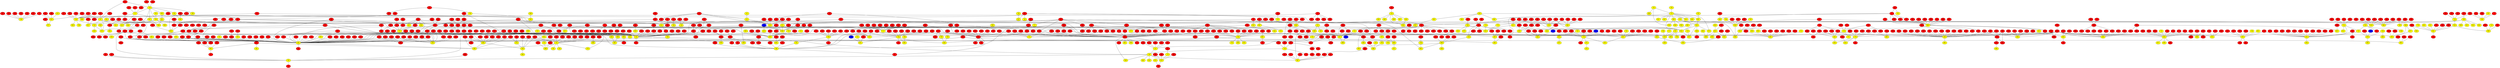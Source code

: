 graph {
0 [style = filled fillcolor = red];
1 [style = filled fillcolor = red];
2 [style = filled fillcolor = red];
3 [style = filled fillcolor = red];
4 [style = filled fillcolor = red];
5 [style = filled fillcolor = red];
6 [style = filled fillcolor = red];
7 [style = filled fillcolor = red];
8 [style = filled fillcolor = red];
9 [style = filled fillcolor = red];
10 [style = filled fillcolor = red];
11 [style = filled fillcolor = red];
12 [style = filled fillcolor = red];
13 [style = filled fillcolor = red];
14 [style = filled fillcolor = red];
15 [style = filled fillcolor = red];
16 [style = filled fillcolor = red];
17 [style = filled fillcolor = red];
18 [style = filled fillcolor = red];
19 [style = filled fillcolor = red];
20 [style = filled fillcolor = red];
21 [style = filled fillcolor = red];
22 [style = filled fillcolor = red];
23 [style = filled fillcolor = red];
24 [style = filled fillcolor = red];
25 [style = filled fillcolor = red];
26 [style = filled fillcolor = red];
27 [style = filled fillcolor = red];
28 [style = filled fillcolor = red];
29 [style = filled fillcolor = red];
30 [style = filled fillcolor = red];
31 [style = filled fillcolor = red];
32 [style = filled fillcolor = red];
33 [style = filled fillcolor = red];
34 [style = filled fillcolor = red];
35 [style = filled fillcolor = red];
36 [style = filled fillcolor = red];
37 [style = filled fillcolor = red];
38 [style = filled fillcolor = red];
39 [style = filled fillcolor = red];
40 [style = filled fillcolor = red];
41 [style = filled fillcolor = red];
42 [style = filled fillcolor = red];
43 [style = filled fillcolor = red];
44 [style = filled fillcolor = red];
45 [style = filled fillcolor = red];
46 [style = filled fillcolor = red];
47 [style = filled fillcolor = red];
48 [style = filled fillcolor = red];
49 [style = filled fillcolor = red];
50 [style = filled fillcolor = red];
51 [style = filled fillcolor = red];
52 [style = filled fillcolor = red];
53 [style = filled fillcolor = red];
54 [style = filled fillcolor = red];
55 [style = filled fillcolor = red];
56 [style = filled fillcolor = red];
57 [style = filled fillcolor = red];
58 [style = filled fillcolor = red];
59 [style = filled fillcolor = red];
60 [style = filled fillcolor = red];
61 [style = filled fillcolor = red];
62 [style = filled fillcolor = red];
63 [style = filled fillcolor = red];
64 [style = filled fillcolor = red];
65 [style = filled fillcolor = red];
66 [style = filled fillcolor = red];
67 [style = filled fillcolor = red];
68 [style = filled fillcolor = red];
69 [style = filled fillcolor = red];
70 [style = filled fillcolor = red];
71 [style = filled fillcolor = red];
72 [style = filled fillcolor = red];
73 [style = filled fillcolor = red];
74 [style = filled fillcolor = red];
75 [style = filled fillcolor = red];
76 [style = filled fillcolor = red];
77 [style = filled fillcolor = red];
78 [style = filled fillcolor = red];
79 [style = filled fillcolor = red];
80 [style = filled fillcolor = red];
81 [style = filled fillcolor = red];
82 [style = filled fillcolor = red];
83 [style = filled fillcolor = red];
84 [style = filled fillcolor = red];
85 [style = filled fillcolor = red];
86 [style = filled fillcolor = red];
87 [style = filled fillcolor = red];
88 [style = filled fillcolor = red];
89 [style = filled fillcolor = red];
90 [style = filled fillcolor = red];
91 [style = filled fillcolor = red];
92 [style = filled fillcolor = red];
93 [style = filled fillcolor = red];
94 [style = filled fillcolor = red];
95 [style = filled fillcolor = red];
96 [style = filled fillcolor = red];
97 [style = filled fillcolor = red];
98 [style = filled fillcolor = red];
99 [style = filled fillcolor = red];
100 [style = filled fillcolor = red];
101 [style = filled fillcolor = red];
102 [style = filled fillcolor = red];
103 [style = filled fillcolor = red];
104 [style = filled fillcolor = red];
105 [style = filled fillcolor = red];
106 [style = filled fillcolor = red];
107 [style = filled fillcolor = red];
108 [style = filled fillcolor = red];
109 [style = filled fillcolor = red];
110 [style = filled fillcolor = red];
111 [style = filled fillcolor = red];
112 [style = filled fillcolor = red];
113 [style = filled fillcolor = red];
114 [style = filled fillcolor = red];
115 [style = filled fillcolor = red];
116 [style = filled fillcolor = red];
117 [style = filled fillcolor = red];
118 [style = filled fillcolor = red];
119 [style = filled fillcolor = red];
120 [style = filled fillcolor = red];
121 [style = filled fillcolor = red];
122 [style = filled fillcolor = red];
123 [style = filled fillcolor = red];
124 [style = filled fillcolor = red];
125 [style = filled fillcolor = red];
126 [style = filled fillcolor = red];
127 [style = filled fillcolor = red];
128 [style = filled fillcolor = red];
129 [style = filled fillcolor = red];
130 [style = filled fillcolor = red];
131 [style = filled fillcolor = red];
132 [style = filled fillcolor = red];
133 [style = filled fillcolor = red];
134 [style = filled fillcolor = red];
135 [style = filled fillcolor = red];
136 [style = filled fillcolor = red];
137 [style = filled fillcolor = red];
138 [style = filled fillcolor = red];
139 [style = filled fillcolor = red];
140 [style = filled fillcolor = red];
141 [style = filled fillcolor = red];
142 [style = filled fillcolor = red];
143 [style = filled fillcolor = red];
144 [style = filled fillcolor = red];
145 [style = filled fillcolor = red];
146 [style = filled fillcolor = red];
147 [style = filled fillcolor = red];
148 [style = filled fillcolor = red];
149 [style = filled fillcolor = red];
150 [style = filled fillcolor = red];
151 [style = filled fillcolor = red];
152 [style = filled fillcolor = red];
153 [style = filled fillcolor = red];
154 [style = filled fillcolor = red];
155 [style = filled fillcolor = red];
156 [style = filled fillcolor = red];
157 [style = filled fillcolor = red];
158 [style = filled fillcolor = red];
159 [style = filled fillcolor = red];
160 [style = filled fillcolor = red];
161 [style = filled fillcolor = red];
162 [style = filled fillcolor = red];
163 [style = filled fillcolor = red];
164 [style = filled fillcolor = red];
165 [style = filled fillcolor = red];
166 [style = filled fillcolor = red];
167 [style = filled fillcolor = red];
168 [style = filled fillcolor = red];
169 [style = filled fillcolor = red];
170 [style = filled fillcolor = red];
171 [style = filled fillcolor = red];
172 [style = filled fillcolor = red];
173 [style = filled fillcolor = red];
174 [style = filled fillcolor = red];
175 [style = filled fillcolor = red];
176 [style = filled fillcolor = red];
177 [style = filled fillcolor = red];
178 [style = filled fillcolor = red];
179 [style = filled fillcolor = red];
180 [style = filled fillcolor = red];
181 [style = filled fillcolor = red];
182 [style = filled fillcolor = red];
183 [style = filled fillcolor = red];
184 [style = filled fillcolor = red];
185 [style = filled fillcolor = red];
186 [style = filled fillcolor = red];
187 [style = filled fillcolor = red];
188 [style = filled fillcolor = red];
189 [style = filled fillcolor = red];
190 [style = filled fillcolor = red];
191 [style = filled fillcolor = red];
192 [style = filled fillcolor = red];
193 [style = filled fillcolor = red];
194 [style = filled fillcolor = red];
195 [style = filled fillcolor = red];
196 [style = filled fillcolor = red];
197 [style = filled fillcolor = red];
198 [style = filled fillcolor = red];
199 [style = filled fillcolor = red];
200 [style = filled fillcolor = red];
201 [style = filled fillcolor = red];
202 [style = filled fillcolor = red];
203 [style = filled fillcolor = red];
204 [style = filled fillcolor = red];
205 [style = filled fillcolor = red];
206 [style = filled fillcolor = red];
207 [style = filled fillcolor = red];
208 [style = filled fillcolor = red];
209 [style = filled fillcolor = red];
210 [style = filled fillcolor = red];
211 [style = filled fillcolor = red];
212 [style = filled fillcolor = red];
213 [style = filled fillcolor = red];
214 [style = filled fillcolor = red];
215 [style = filled fillcolor = red];
216 [style = filled fillcolor = red];
217 [style = filled fillcolor = red];
218 [style = filled fillcolor = red];
219 [style = filled fillcolor = red];
220 [style = filled fillcolor = red];
221 [style = filled fillcolor = red];
222 [style = filled fillcolor = red];
223 [style = filled fillcolor = red];
224 [style = filled fillcolor = red];
225 [style = filled fillcolor = red];
226 [style = filled fillcolor = red];
227 [style = filled fillcolor = red];
228 [style = filled fillcolor = red];
229 [style = filled fillcolor = red];
230 [style = filled fillcolor = red];
231 [style = filled fillcolor = red];
232 [style = filled fillcolor = red];
233 [style = filled fillcolor = red];
234 [style = filled fillcolor = red];
235 [style = filled fillcolor = red];
236 [style = filled fillcolor = red];
237 [style = filled fillcolor = red];
238 [style = filled fillcolor = red];
239 [style = filled fillcolor = red];
240 [style = filled fillcolor = red];
241 [style = filled fillcolor = red];
242 [style = filled fillcolor = red];
243 [style = filled fillcolor = red];
244 [style = filled fillcolor = red];
245 [style = filled fillcolor = red];
246 [style = filled fillcolor = red];
247 [style = filled fillcolor = red];
248 [style = filled fillcolor = red];
249 [style = filled fillcolor = red];
250 [style = filled fillcolor = red];
251 [style = filled fillcolor = red];
252 [style = filled fillcolor = red];
253 [style = filled fillcolor = red];
254 [style = filled fillcolor = red];
255 [style = filled fillcolor = red];
256 [style = filled fillcolor = red];
257 [style = filled fillcolor = red];
258 [style = filled fillcolor = red];
259 [style = filled fillcolor = red];
260 [style = filled fillcolor = red];
261 [style = filled fillcolor = red];
262 [style = filled fillcolor = red];
263 [style = filled fillcolor = red];
264 [style = filled fillcolor = red];
265 [style = filled fillcolor = red];
266 [style = filled fillcolor = red];
267 [style = filled fillcolor = red];
268 [style = filled fillcolor = red];
269 [style = filled fillcolor = red];
270 [style = filled fillcolor = red];
271 [style = filled fillcolor = red];
272 [style = filled fillcolor = red];
273 [style = filled fillcolor = red];
274 [style = filled fillcolor = red];
275 [style = filled fillcolor = red];
276 [style = filled fillcolor = red];
277 [style = filled fillcolor = red];
278 [style = filled fillcolor = red];
279 [style = filled fillcolor = red];
280 [style = filled fillcolor = red];
281 [style = filled fillcolor = red];
282 [style = filled fillcolor = red];
283 [style = filled fillcolor = red];
284 [style = filled fillcolor = red];
285 [style = filled fillcolor = red];
286 [style = filled fillcolor = red];
287 [style = filled fillcolor = red];
288 [style = filled fillcolor = red];
289 [style = filled fillcolor = red];
290 [style = filled fillcolor = red];
291 [style = filled fillcolor = red];
292 [style = filled fillcolor = red];
293 [style = filled fillcolor = red];
294 [style = filled fillcolor = red];
295 [style = filled fillcolor = red];
296 [style = filled fillcolor = red];
297 [style = filled fillcolor = red];
298 [style = filled fillcolor = red];
299 [style = filled fillcolor = red];
300 [style = filled fillcolor = red];
301 [style = filled fillcolor = red];
302 [style = filled fillcolor = red];
303 [style = filled fillcolor = red];
304 [style = filled fillcolor = red];
305 [style = filled fillcolor = red];
306 [style = filled fillcolor = red];
307 [style = filled fillcolor = red];
308 [style = filled fillcolor = red];
309 [style = filled fillcolor = red];
310 [style = filled fillcolor = red];
311 [style = filled fillcolor = red];
312 [style = filled fillcolor = red];
313 [style = filled fillcolor = red];
314 [style = filled fillcolor = red];
315 [style = filled fillcolor = red];
316 [style = filled fillcolor = red];
317 [style = filled fillcolor = red];
318 [style = filled fillcolor = red];
319 [style = filled fillcolor = red];
320 [style = filled fillcolor = red];
321 [style = filled fillcolor = red];
322 [style = filled fillcolor = red];
323 [style = filled fillcolor = red];
324 [style = filled fillcolor = red];
325 [style = filled fillcolor = red];
326 [style = filled fillcolor = red];
327 [style = filled fillcolor = red];
328 [style = filled fillcolor = red];
329 [style = filled fillcolor = red];
330 [style = filled fillcolor = red];
331 [style = filled fillcolor = red];
332 [style = filled fillcolor = red];
333 [style = filled fillcolor = red];
334 [style = filled fillcolor = red];
335 [style = filled fillcolor = red];
336 [style = filled fillcolor = red];
337 [style = filled fillcolor = red];
338 [style = filled fillcolor = red];
339 [style = filled fillcolor = red];
340 [style = filled fillcolor = red];
341 [style = filled fillcolor = red];
342 [style = filled fillcolor = red];
343 [style = filled fillcolor = red];
344 [style = filled fillcolor = red];
345 [style = filled fillcolor = red];
346 [style = filled fillcolor = red];
347 [style = filled fillcolor = red];
348 [style = filled fillcolor = red];
349 [style = filled fillcolor = red];
350 [style = filled fillcolor = red];
351 [style = filled fillcolor = red];
352 [style = filled fillcolor = red];
353 [style = filled fillcolor = red];
354 [style = filled fillcolor = red];
355 [style = filled fillcolor = red];
356 [style = filled fillcolor = red];
357 [style = filled fillcolor = red];
358 [style = filled fillcolor = red];
359 [style = filled fillcolor = red];
360 [style = filled fillcolor = red];
361 [style = filled fillcolor = red];
362 [style = filled fillcolor = red];
363 [style = filled fillcolor = red];
364 [style = filled fillcolor = red];
365 [style = filled fillcolor = red];
366 [style = filled fillcolor = red];
367 [style = filled fillcolor = red];
368 [style = filled fillcolor = red];
369 [style = filled fillcolor = red];
370 [style = filled fillcolor = red];
371 [style = filled fillcolor = red];
372 [style = filled fillcolor = red];
373 [style = filled fillcolor = red];
374 [style = filled fillcolor = red];
375 [style = filled fillcolor = red];
376 [style = filled fillcolor = red];
377 [style = filled fillcolor = red];
378 [style = filled fillcolor = red];
379 [style = filled fillcolor = red];
380 [style = filled fillcolor = red];
381 [style = filled fillcolor = red];
382 [style = filled fillcolor = red];
383 [style = filled fillcolor = red];
384 [style = filled fillcolor = red];
385 [style = filled fillcolor = red];
386 [style = filled fillcolor = red];
387 [style = filled fillcolor = red];
388 [style = filled fillcolor = red];
389 [style = filled fillcolor = red];
390 [style = filled fillcolor = red];
391 [style = filled fillcolor = red];
392 [style = filled fillcolor = red];
393 [style = filled fillcolor = red];
394 [style = filled fillcolor = red];
395 [style = filled fillcolor = red];
396 [style = filled fillcolor = red];
397 [style = filled fillcolor = red];
398 [style = filled fillcolor = red];
399 [style = filled fillcolor = red];
400 [style = filled fillcolor = red];
401 [style = filled fillcolor = red];
402 [style = filled fillcolor = red];
403 [style = filled fillcolor = red];
404 [style = filled fillcolor = red];
405 [style = filled fillcolor = red];
406 [style = filled fillcolor = red];
407 [style = filled fillcolor = red];
408 [style = filled fillcolor = red];
409 [style = filled fillcolor = red];
410 [style = filled fillcolor = red];
411 [style = filled fillcolor = red];
412 [style = filled fillcolor = red];
413 [style = filled fillcolor = red];
414 [style = filled fillcolor = red];
415 [style = filled fillcolor = red];
416 [style = filled fillcolor = red];
417 [style = filled fillcolor = red];
418 [style = filled fillcolor = red];
419 [style = filled fillcolor = red];
420 [style = filled fillcolor = red];
421 [style = filled fillcolor = red];
422 [style = filled fillcolor = red];
423 [style = filled fillcolor = red];
424 [style = filled fillcolor = red];
425 [style = filled fillcolor = red];
426 [style = filled fillcolor = red];
427 [style = filled fillcolor = red];
428 [style = filled fillcolor = red];
429 [style = filled fillcolor = red];
430 [style = filled fillcolor = red];
431 [style = filled fillcolor = red];
432 [style = filled fillcolor = red];
433 [style = filled fillcolor = red];
434 [style = filled fillcolor = red];
435 [style = filled fillcolor = red];
436 [style = filled fillcolor = red];
437 [style = filled fillcolor = red];
438 [style = filled fillcolor = red];
439 [style = filled fillcolor = red];
440 [style = filled fillcolor = red];
441 [style = filled fillcolor = red];
442 [style = filled fillcolor = red];
443 [style = filled fillcolor = red];
444 [style = filled fillcolor = red];
445 [style = filled fillcolor = red];
446 [style = filled fillcolor = red];
447 [style = filled fillcolor = red];
448 [style = filled fillcolor = red];
449 [style = filled fillcolor = red];
450 [style = filled fillcolor = red];
451 [style = filled fillcolor = red];
452 [style = filled fillcolor = red];
453 [style = filled fillcolor = red];
454 [style = filled fillcolor = red];
455 [style = filled fillcolor = red];
456 [style = filled fillcolor = red];
457 [style = filled fillcolor = red];
458 [style = filled fillcolor = red];
459 [style = filled fillcolor = red];
460 [style = filled fillcolor = red];
461 [style = filled fillcolor = red];
462 [style = filled fillcolor = red];
463 [style = filled fillcolor = red];
464 [style = filled fillcolor = red];
465 [style = filled fillcolor = red];
466 [style = filled fillcolor = red];
467 [style = filled fillcolor = red];
468 [style = filled fillcolor = red];
469 [style = filled fillcolor = red];
470 [style = filled fillcolor = red];
471 [style = filled fillcolor = red];
472 [style = filled fillcolor = red];
473 [style = filled fillcolor = red];
474 [style = filled fillcolor = red];
475 [style = filled fillcolor = red];
476 [style = filled fillcolor = red];
477 [style = filled fillcolor = red];
478 [style = filled fillcolor = red];
479 [style = filled fillcolor = red];
480 [style = filled fillcolor = red];
481 [style = filled fillcolor = red];
482 [style = filled fillcolor = red];
483 [style = filled fillcolor = red];
484 [style = filled fillcolor = red];
485 [style = filled fillcolor = red];
486 [style = filled fillcolor = red];
487 [style = filled fillcolor = red];
488 [style = filled fillcolor = red];
489 [style = filled fillcolor = red];
490 [style = filled fillcolor = red];
491 [style = filled fillcolor = red];
492 [style = filled fillcolor = red];
493 [style = filled fillcolor = red];
494 [style = filled fillcolor = red];
495 [style = filled fillcolor = red];
496 [style = filled fillcolor = red];
497 [style = filled fillcolor = red];
498 [style = filled fillcolor = red];
499 [style = filled fillcolor = red];
500 [style = filled fillcolor = red];
501 [style = filled fillcolor = red];
502 [style = filled fillcolor = red];
503 [style = filled fillcolor = red];
504 [style = filled fillcolor = red];
505 [style = filled fillcolor = red];
506 [style = filled fillcolor = red];
507 [style = filled fillcolor = red];
508 [style = filled fillcolor = red];
509 [style = filled fillcolor = red];
510 [style = filled fillcolor = red];
511 [style = filled fillcolor = red];
512 [style = filled fillcolor = red];
513 [style = filled fillcolor = red];
514 [style = filled fillcolor = red];
515 [style = filled fillcolor = red];
516 [style = filled fillcolor = red];
517 [style = filled fillcolor = red];
518 [style = filled fillcolor = red];
519 [style = filled fillcolor = red];
520 [style = filled fillcolor = red];
521 [style = filled fillcolor = red];
522 [style = filled fillcolor = red];
523 [style = filled fillcolor = red];
524 [style = filled fillcolor = red];
525 [style = filled fillcolor = red];
526 [style = filled fillcolor = red];
527 [style = filled fillcolor = red];
528 [style = filled fillcolor = red];
529 [style = filled fillcolor = red];
530 [style = filled fillcolor = red];
531 [style = filled fillcolor = red];
532 [style = filled fillcolor = red];
533 [style = filled fillcolor = red];
534 [style = filled fillcolor = red];
535 [style = filled fillcolor = red];
536 [style = filled fillcolor = red];
537 [style = filled fillcolor = red];
538 [style = filled fillcolor = red];
539 [style = filled fillcolor = red];
540 [style = filled fillcolor = red];
541 [style = filled fillcolor = red];
542 [style = filled fillcolor = red];
543 [style = filled fillcolor = red];
544 [style = filled fillcolor = red];
545 [style = filled fillcolor = red];
546 [style = filled fillcolor = red];
547 [style = filled fillcolor = red];
548 [style = filled fillcolor = red];
549 [style = filled fillcolor = red];
550 [style = filled fillcolor = red];
551 [style = filled fillcolor = red];
552 [style = filled fillcolor = red];
553 [style = filled fillcolor = red];
554 [style = filled fillcolor = red];
555 [style = filled fillcolor = red];
556 [style = filled fillcolor = red];
557 [style = filled fillcolor = red];
558 [style = filled fillcolor = red];
559 [style = filled fillcolor = red];
560 [style = filled fillcolor = red];
561 [style = filled fillcolor = red];
562 [style = filled fillcolor = red];
563 [style = filled fillcolor = red];
564 [style = filled fillcolor = red];
565 [style = filled fillcolor = red];
566 [style = filled fillcolor = red];
567 [style = filled fillcolor = red];
568 [style = filled fillcolor = red];
569 [style = filled fillcolor = red];
570 [style = filled fillcolor = red];
571 [style = filled fillcolor = red];
572 [style = filled fillcolor = red];
573 [style = filled fillcolor = red];
574 [style = filled fillcolor = red];
575 [style = filled fillcolor = red];
576 [style = filled fillcolor = red];
577 [style = filled fillcolor = red];
578 [style = filled fillcolor = red];
579 [style = filled fillcolor = red];
580 [style = filled fillcolor = red];
581 [style = filled fillcolor = red];
582 [style = filled fillcolor = red];
583 [style = filled fillcolor = red];
584 [style = filled fillcolor = red];
585 [style = filled fillcolor = red];
586 [style = filled fillcolor = red];
587 [style = filled fillcolor = red];
588 [style = filled fillcolor = red];
589 [style = filled fillcolor = red];
590 [style = filled fillcolor = red];
591 [style = filled fillcolor = red];
592 [style = filled fillcolor = red];
593 [style = filled fillcolor = red];
594 [style = filled fillcolor = red];
595 [style = filled fillcolor = red];
596 [style = filled fillcolor = red];
597 [style = filled fillcolor = red];
598 [style = filled fillcolor = red];
599 [style = filled fillcolor = red];
600 [style = filled fillcolor = red];
601 [style = filled fillcolor = red];
602 [style = filled fillcolor = red];
603 [style = filled fillcolor = red];
604 [style = filled fillcolor = red];
605 [style = filled fillcolor = red];
606 [style = filled fillcolor = red];
607 [style = filled fillcolor = red];
608 [style = filled fillcolor = red];
609 [style = filled fillcolor = red];
610 [style = filled fillcolor = red];
611 [style = filled fillcolor = red];
612 [style = filled fillcolor = red];
613 [style = filled fillcolor = red];
614 [style = filled fillcolor = red];
615 [style = filled fillcolor = red];
616 [style = filled fillcolor = red];
617 [style = filled fillcolor = red];
618 [style = filled fillcolor = red];
619 [style = filled fillcolor = red];
620 [style = filled fillcolor = red];
621 [style = filled fillcolor = red];
622 [style = filled fillcolor = red];
623 [style = filled fillcolor = red];
624 [style = filled fillcolor = red];
625 [style = filled fillcolor = red];
626 [style = filled fillcolor = red];
627 [style = filled fillcolor = red];
628 [style = filled fillcolor = red];
629 [style = filled fillcolor = red];
630 [style = filled fillcolor = red];
631 [style = filled fillcolor = red];
632 [style = filled fillcolor = red];
633 [style = filled fillcolor = red];
634 [style = filled fillcolor = red];
635 [style = filled fillcolor = red];
636 [style = filled fillcolor = red];
637 [style = filled fillcolor = red];
638 [style = filled fillcolor = red];
639 [style = filled fillcolor = red];
640 [style = filled fillcolor = red];
641 [style = filled fillcolor = red];
642 [style = filled fillcolor = red];
643 [style = filled fillcolor = red];
644 [style = filled fillcolor = red];
645 [style = filled fillcolor = red];
646 [style = filled fillcolor = red];
647 [style = filled fillcolor = red];
648 [style = filled fillcolor = red];
649 [style = filled fillcolor = red];
650 [style = filled fillcolor = red];
651 [style = filled fillcolor = red];
652 [style = filled fillcolor = red];
653 [style = filled fillcolor = red];
654 [style = filled fillcolor = red];
655 [style = filled fillcolor = red];
656 [style = filled fillcolor = red];
657 [style = filled fillcolor = red];
658 [style = filled fillcolor = red];
659 [style = filled fillcolor = red];
660 [style = filled fillcolor = red];
661 [style = filled fillcolor = red];
662 [style = filled fillcolor = red];
663 [style = filled fillcolor = red];
664 [style = filled fillcolor = red];
665 [style = filled fillcolor = red];
666 [style = filled fillcolor = red];
667 [style = filled fillcolor = red];
668 [style = filled fillcolor = red];
669 [style = filled fillcolor = red];
670 [style = filled fillcolor = red];
671 [style = filled fillcolor = red];
672 [style = filled fillcolor = red];
673 [style = filled fillcolor = red];
674 [style = filled fillcolor = red];
675 [style = filled fillcolor = red];
676 [style = filled fillcolor = red];
677 [style = filled fillcolor = red];
678 [style = filled fillcolor = red];
679 [style = filled fillcolor = red];
680 [style = filled fillcolor = red];
681 [style = filled fillcolor = red];
682 [style = filled fillcolor = red];
683 [style = filled fillcolor = red];
684 [style = filled fillcolor = red];
685 [style = filled fillcolor = red];
686 [style = filled fillcolor = red];
687 [style = filled fillcolor = red];
688 [style = filled fillcolor = red];
689 [style = filled fillcolor = red];
690 [style = filled fillcolor = red];
691 [style = filled fillcolor = red];
692 [style = filled fillcolor = red];
693 [style = filled fillcolor = red];
694 [style = filled fillcolor = red];
695 [style = filled fillcolor = red];
696 [style = filled fillcolor = red];
697 [style = filled fillcolor = red];
698 [style = filled fillcolor = red];
699 [style = filled fillcolor = blue];
700 [style = filled fillcolor = blue];
701 [style = filled fillcolor = blue];
702 [style = filled fillcolor = blue];
703 [style = filled fillcolor = blue];
704 [style = filled fillcolor = blue];
705 [style = filled fillcolor = yellow];
706 [style = filled fillcolor = yellow];
707 [style = filled fillcolor = yellow];
708 [style = filled fillcolor = yellow];
709 [style = filled fillcolor = yellow];
710 [style = filled fillcolor = yellow];
711 [style = filled fillcolor = yellow];
712 [style = filled fillcolor = yellow];
713 [style = filled fillcolor = yellow];
714 [style = filled fillcolor = yellow];
715 [style = filled fillcolor = yellow];
716 [style = filled fillcolor = yellow];
717 [style = filled fillcolor = yellow];
718 [style = filled fillcolor = yellow];
719 [style = filled fillcolor = yellow];
720 [style = filled fillcolor = yellow];
721 [style = filled fillcolor = yellow];
722 [style = filled fillcolor = yellow];
723 [style = filled fillcolor = yellow];
724 [style = filled fillcolor = yellow];
725 [style = filled fillcolor = yellow];
726 [style = filled fillcolor = yellow];
727 [style = filled fillcolor = yellow];
728 [style = filled fillcolor = yellow];
729 [style = filled fillcolor = yellow];
730 [style = filled fillcolor = yellow];
731 [style = filled fillcolor = yellow];
732 [style = filled fillcolor = yellow];
733 [style = filled fillcolor = yellow];
734 [style = filled fillcolor = yellow];
735 [style = filled fillcolor = yellow];
736 [style = filled fillcolor = yellow];
737 [style = filled fillcolor = yellow];
738 [style = filled fillcolor = yellow];
739 [style = filled fillcolor = yellow];
740 [style = filled fillcolor = yellow];
741 [style = filled fillcolor = yellow];
742 [style = filled fillcolor = yellow];
743 [style = filled fillcolor = yellow];
744 [style = filled fillcolor = yellow];
745 [style = filled fillcolor = yellow];
746 [style = filled fillcolor = yellow];
747 [style = filled fillcolor = yellow];
748 [style = filled fillcolor = yellow];
749 [style = filled fillcolor = yellow];
750 [style = filled fillcolor = yellow];
751 [style = filled fillcolor = yellow];
752 [style = filled fillcolor = yellow];
753 [style = filled fillcolor = yellow];
754 [style = filled fillcolor = yellow];
755 [style = filled fillcolor = yellow];
756 [style = filled fillcolor = yellow];
757 [style = filled fillcolor = yellow];
758 [style = filled fillcolor = yellow];
759 [style = filled fillcolor = yellow];
760 [style = filled fillcolor = yellow];
761 [style = filled fillcolor = yellow];
762 [style = filled fillcolor = yellow];
763 [style = filled fillcolor = yellow];
764 [style = filled fillcolor = yellow];
765 [style = filled fillcolor = yellow];
766 [style = filled fillcolor = yellow];
767 [style = filled fillcolor = yellow];
768 [style = filled fillcolor = yellow];
769 [style = filled fillcolor = yellow];
770 [style = filled fillcolor = yellow];
771 [style = filled fillcolor = yellow];
772 [style = filled fillcolor = yellow];
773 [style = filled fillcolor = yellow];
774 [style = filled fillcolor = yellow];
775 [style = filled fillcolor = yellow];
776 [style = filled fillcolor = yellow];
777 [style = filled fillcolor = yellow];
778 [style = filled fillcolor = yellow];
779 [style = filled fillcolor = yellow];
780 [style = filled fillcolor = yellow];
781 [style = filled fillcolor = yellow];
782 [style = filled fillcolor = yellow];
783 [style = filled fillcolor = yellow];
784 [style = filled fillcolor = yellow];
785 [style = filled fillcolor = yellow];
786 [style = filled fillcolor = yellow];
787 [style = filled fillcolor = yellow];
788 [style = filled fillcolor = yellow];
789 [style = filled fillcolor = yellow];
790 [style = filled fillcolor = yellow];
791 [style = filled fillcolor = yellow];
792 [style = filled fillcolor = yellow];
793 [style = filled fillcolor = yellow];
794 [style = filled fillcolor = yellow];
795 [style = filled fillcolor = yellow];
796 [style = filled fillcolor = yellow];
797 [style = filled fillcolor = yellow];
798 [style = filled fillcolor = yellow];
799 [style = filled fillcolor = yellow];
800 [style = filled fillcolor = yellow];
801 [style = filled fillcolor = yellow];
802 [style = filled fillcolor = yellow];
803 [style = filled fillcolor = yellow];
804 [style = filled fillcolor = yellow];
805 [style = filled fillcolor = yellow];
806 [style = filled fillcolor = yellow];
807 [style = filled fillcolor = yellow];
808 [style = filled fillcolor = yellow];
809 [style = filled fillcolor = yellow];
810 [style = filled fillcolor = yellow];
811 [style = filled fillcolor = yellow];
812 [style = filled fillcolor = yellow];
813 [style = filled fillcolor = yellow];
814 [style = filled fillcolor = yellow];
815 [style = filled fillcolor = yellow];
816 [style = filled fillcolor = yellow];
817 [style = filled fillcolor = yellow];
818 [style = filled fillcolor = yellow];
819 [style = filled fillcolor = yellow];
820 [style = filled fillcolor = yellow];
821 [style = filled fillcolor = yellow];
822 [style = filled fillcolor = yellow];
823 [style = filled fillcolor = yellow];
824 [style = filled fillcolor = yellow];
825 [style = filled fillcolor = yellow];
826 [style = filled fillcolor = yellow];
827 [style = filled fillcolor = yellow];
828 [style = filled fillcolor = yellow];
829 [style = filled fillcolor = yellow];
830 [style = filled fillcolor = yellow];
831 [style = filled fillcolor = yellow];
832 [style = filled fillcolor = yellow];
833 [style = filled fillcolor = yellow];
834 [style = filled fillcolor = yellow];
835 [style = filled fillcolor = yellow];
836 [style = filled fillcolor = yellow];
837 [style = filled fillcolor = yellow];
838 [style = filled fillcolor = yellow];
839 [style = filled fillcolor = yellow];
840 [style = filled fillcolor = yellow];
841 [style = filled fillcolor = yellow];
842 [style = filled fillcolor = yellow];
843 [style = filled fillcolor = yellow];
844 [style = filled fillcolor = yellow];
845 [style = filled fillcolor = yellow];
846 [style = filled fillcolor = yellow];
847 [style = filled fillcolor = yellow];
848 [style = filled fillcolor = yellow];
849 [style = filled fillcolor = yellow];
850 [style = filled fillcolor = yellow];
851 [style = filled fillcolor = yellow];
852 [style = filled fillcolor = yellow];
853 [style = filled fillcolor = yellow];
854 [style = filled fillcolor = yellow];
855 [style = filled fillcolor = yellow];
856 [style = filled fillcolor = yellow];
857 [style = filled fillcolor = yellow];
858 [style = filled fillcolor = yellow];
859 [style = filled fillcolor = yellow];
860 [style = filled fillcolor = yellow];
861 [style = filled fillcolor = yellow];
862 [style = filled fillcolor = yellow];
863 [style = filled fillcolor = yellow];
864 [style = filled fillcolor = yellow];
865 [style = filled fillcolor = yellow];
866 [style = filled fillcolor = yellow];
867 [style = filled fillcolor = yellow];
868 [style = filled fillcolor = yellow];
869 [style = filled fillcolor = yellow];
870 [style = filled fillcolor = yellow];
871 [style = filled fillcolor = yellow];
872 [style = filled fillcolor = yellow];
873 [style = filled fillcolor = yellow];
874 [style = filled fillcolor = yellow];
875 [style = filled fillcolor = yellow];
876 [style = filled fillcolor = yellow];
877 [style = filled fillcolor = yellow];
878 [style = filled fillcolor = yellow];
879 [style = filled fillcolor = yellow];
880 [style = filled fillcolor = yellow];
881 [style = filled fillcolor = yellow];
882 [style = filled fillcolor = yellow];
883 [style = filled fillcolor = yellow];
884 [style = filled fillcolor = yellow];
885 [style = filled fillcolor = yellow];
886 [style = filled fillcolor = yellow];
887 [style = filled fillcolor = yellow];
888 [style = filled fillcolor = yellow];
889 [style = filled fillcolor = yellow];
890 [style = filled fillcolor = yellow];
891 [style = filled fillcolor = yellow];
892 [style = filled fillcolor = yellow];
893 [style = filled fillcolor = yellow];
894 [style = filled fillcolor = yellow];
895 [style = filled fillcolor = yellow];
896 [style = filled fillcolor = yellow];
897 [style = filled fillcolor = yellow];
898 [style = filled fillcolor = yellow];
899 [style = filled fillcolor = yellow];
900 [style = filled fillcolor = yellow];
901 [style = filled fillcolor = yellow];
902 [style = filled fillcolor = yellow];
903 [style = filled fillcolor = yellow];
904 [style = filled fillcolor = yellow];
905 [style = filled fillcolor = yellow];
906 [style = filled fillcolor = yellow];
907 [style = filled fillcolor = yellow];
908 [style = filled fillcolor = yellow];
909 [style = filled fillcolor = yellow];
910 [style = filled fillcolor = yellow];
911 [style = filled fillcolor = yellow];
912 [style = filled fillcolor = yellow];
913 [style = filled fillcolor = yellow];
914 [style = filled fillcolor = yellow];
915 [style = filled fillcolor = yellow];
916 [style = filled fillcolor = yellow];
917 [style = filled fillcolor = yellow];
918 [style = filled fillcolor = yellow];
919 [style = filled fillcolor = yellow];
920 [style = filled fillcolor = yellow];
921 [style = filled fillcolor = yellow];
922 [style = filled fillcolor = yellow];
923 [style = filled fillcolor = yellow];
924 [style = filled fillcolor = yellow];
925 [style = filled fillcolor = yellow];
926 [style = filled fillcolor = yellow];
927 [style = filled fillcolor = yellow];
928 [style = filled fillcolor = yellow];
929 [style = filled fillcolor = yellow];
930 [style = filled fillcolor = yellow];
931 [style = filled fillcolor = yellow];
932 [style = filled fillcolor = yellow];
933 [style = filled fillcolor = yellow];
934 [style = filled fillcolor = yellow];
935 [style = filled fillcolor = yellow];
936 [style = filled fillcolor = yellow];
937 [style = filled fillcolor = yellow];
938 [style = filled fillcolor = yellow];
939 [style = filled fillcolor = yellow];
940 [style = filled fillcolor = yellow];
941 [style = filled fillcolor = yellow];
942 [style = filled fillcolor = yellow];
943 [style = filled fillcolor = yellow];
944 [style = filled fillcolor = yellow];
945 [style = filled fillcolor = yellow];
946 [style = filled fillcolor = yellow];
947 [style = filled fillcolor = yellow];
948 [style = filled fillcolor = yellow];
949 [style = filled fillcolor = yellow];
950 [style = filled fillcolor = yellow];
951 [style = filled fillcolor = yellow];
952 [style = filled fillcolor = yellow];
953 [style = filled fillcolor = yellow];
954 [style = filled fillcolor = yellow];
955 [style = filled fillcolor = yellow];
956 [style = filled fillcolor = yellow];
957 [style = filled fillcolor = yellow];
958 [style = filled fillcolor = yellow];
959 [style = filled fillcolor = yellow];
960 [style = filled fillcolor = yellow];
961 [style = filled fillcolor = yellow];
962 [style = filled fillcolor = yellow];
963 [style = filled fillcolor = yellow];
964 [style = filled fillcolor = yellow];
965 [style = filled fillcolor = yellow];
966 [style = filled fillcolor = yellow];
967 [style = filled fillcolor = yellow];
968 [style = filled fillcolor = yellow];
969 [style = filled fillcolor = yellow];
970 [style = filled fillcolor = yellow];
971 [style = filled fillcolor = yellow];
972 [style = filled fillcolor = yellow];
973 [style = filled fillcolor = yellow];
974 [style = filled fillcolor = yellow];
975 [style = filled fillcolor = yellow];
976 [style = filled fillcolor = yellow];
977 [style = filled fillcolor = yellow];
978 [style = filled fillcolor = yellow];
979 [style = filled fillcolor = yellow];
980 [style = filled fillcolor = yellow];
981 [style = filled fillcolor = yellow];
982 [style = filled fillcolor = yellow];
983 [style = filled fillcolor = yellow];
984 [style = filled fillcolor = yellow];
985 [style = filled fillcolor = yellow];
986 [style = filled fillcolor = yellow];
987 [style = filled fillcolor = yellow];
988 [style = filled fillcolor = yellow];
989 [style = filled fillcolor = yellow];
990 [style = filled fillcolor = yellow];
991 [style = filled fillcolor = yellow];
992 [style = filled fillcolor = yellow];
993 [style = filled fillcolor = yellow];
994 [style = filled fillcolor = yellow];
995 [style = filled fillcolor = yellow];
996 [style = filled fillcolor = yellow];
997 [style = filled fillcolor = yellow];
998 [style = filled fillcolor = yellow];
999 [style = filled fillcolor = yellow];
211 -- 349;
0 -- 706;
232 -- 819;
254 -- 816;
255 -- 777;
253 -- 816;
254 -- 738;
235 -- 985;
199 -- 29;
218 -- 816;
245 -- 667;
245 -- 821;
229 -- 790;
198 -- 986;
223 -- 724;
215 -- 249;
213 -- 977;
248 -- 706;
238 -- 817;
209 -- 986;
204 -- 435;
197 -- 494;
231 -- 976;
220 -- 777;
200 -- 511;
246 -- 949;
247 -- 830;
225 -- 985;
240 -- 830;
219 -- 976;
197 -- 297;
214 -- 786;
216 -- 710;
212 -- 707;
205 -- 447;
244 -- 707;
235 -- 819;
228 -- 985;
232 -- 985;
222 -- 823;
202 -- 714;
228 -- 819;
250 -- 805;
251 -- 706;
227 -- 243;
206 -- 749;
204 -- 453;
230 -- 826;
237 -- 708;
238 -- 976;
217 -- 724;
226 -- 759;
214 -- 816;
242 -- 985;
197 -- 502;
201 -- 335;
197 -- 344;
229 -- 985;
224 -- 978;
199 -- 986;
241 -- 250;
197 -- 743;
211 -- 315;
211 -- 873;
208 -- 379;
227 -- 794;
225 -- 819;
236 -- 884;
235 -- 790;
221 -- 724;
197 -- 497;
252 -- 708;
253 -- 724;
210 -- 866;
233 -- 793;
218 -- 724;
249 -- 250;
249 -- 813;
239 -- 819;
236 -- 957;
237 -- 817;
234 -- 790;
246 -- 724;
207 -- 728;
211 -- 959;
262 -- 708;
262 -- 724;
262 -- 740;
262 -- 820;
262 -- 978;
263 -- 981;
264 -- 778;
265 -- 997;
266 -- 780;
267 -- 46;
267 -- 268;
269 -- 681;
270 -- 876;
270 -- 998;
271 -- 332;
271 -- 729;
271 -- 769;
272 -- 611;
273 -- 736;
274 -- 661;
275 -- 370;
275 -- 651;
276 -- 778;
276 -- 857;
277 -- 997;
278 -- 784;
278 -- 885;
279 -- 840;
280 -- 606;
280 -- 857;
281 -- 487;
282 -- 847;
256 -- 724;
257 -- 706;
258 -- 706;
259 -- 759;
260 -- 706;
261 -- 836;
261 -- 981;
0 -- 823;
1 -- 780;
2 -- 121;
2 -- 144;
2 -- 314;
2 -- 860;
2 -- 897;
2 -- 940;
3 -- 914;
4 -- 684;
5 -- 186;
5 -- 203;
5 -- 331;
5 -- 457;
5 -- 461;
6 -- 778;
7 -- 206;
7 -- 355;
7 -- 727;
8 -- 684;
9 -- 191;
9 -- 625;
9 -- 885;
10 -- 677;
11 -- 720;
12 -- 999;
51 -- 268;
52 -- 711;
53 -- 197;
54 -- 782;
55 -- 860;
56 -- 941;
57 -- 681;
58 -- 897;
59 -- 840;
59 -- 994;
60 -- 275;
60 -- 651;
61 -- 684;
62 -- 35;
62 -- 912;
63 -- 2;
63 -- 742;
64 -- 401;
65 -- 712;
65 -- 847;
66 -- 876;
67 -- 964;
68 -- 915;
69 -- 346;
70 -- 850;
71 -- 733;
72 -- 912;
73 -- 357;
73 -- 596;
74 -- 850;
75 -- 912;
76 -- 681;
77 -- 850;
78 -- 860;
79 -- 856;
79 -- 925;
79 -- 980;
80 -- 736;
81 -- 784;
82 -- 840;
83 -- 516;
83 -- 885;
84 -- 780;
85 -- 685;
86 -- 197;
87 -- 749;
88 -- 994;
89 -- 412;
90 -- 413;
91 -- 784;
92 -- 166;
92 -- 970;
93 -- 912;
93 -- 932;
94 -- 986;
95 -- 864;
96 -- 850;
97 -- 869;
98 -- 140;
98 -- 869;
99 -- 869;
100 -- 986;
101 -- 986;
102 -- 689;
103 -- 778;
104 -- 487;
105 -- 982;
106 -- 46;
107 -- 681;
107 -- 684;
108 -- 681;
109 -- 847;
110 -- 116;
110 -- 449;
111 -- 912;
112 -- 685;
112 -- 986;
113 -- 756;
114 -- 772;
115 -- 167;
116 -- 487;
116 -- 507;
117 -- 932;
118 -- 714;
119 -- 734;
120 -- 346;
120 -- 772;
122 -- 915;
123 -- 994;
124 -- 412;
125 -- 449;
125 -- 749;
126 -- 446;
126 -- 749;
126 -- 917;
127 -- 932;
128 -- 841;
129 -- 685;
129 -- 986;
130 -- 191;
130 -- 387;
131 -- 749;
132 -- 883;
133 -- 714;
134 -- 912;
135 -- 922;
136 -- 452;
137 -- 921;
138 -- 858;
138 -- 986;
139 -- 194;
139 -- 313;
141 -- 869;
142 -- 992;
143 -- 982;
145 -- 986;
146 -- 275;
146 -- 840;
147 -- 869;
148 -- 177;
148 -- 621;
148 -- 869;
149 -- 24;
149 -- 779;
150 -- 712;
151 -- 982;
151 -- 986;
152 -- 842;
153 -- 784;
154 -- 732;
154 -- 749;
155 -- 386;
155 -- 409;
155 -- 431;
155 -- 518;
155 -- 553;
155 -- 558;
156 -- 857;
157 -- 784;
158 -- 778;
159 -- 676;
160 -- 678;
161 -- 901;
162 -- 749;
163 -- 866;
164 -- 749;
165 -- 883;
166 -- 167;
167 -- 412;
168 -- 932;
169 -- 684;
170 -- 637;
170 -- 858;
171 -- 300;
172 -- 986;
173 -- 621;
174 -- 784;
175 -- 452;
175 -- 922;
176 -- 487;
176 -- 637;
178 -- 621;
179 -- 896;
180 -- 840;
181 -- 749;
181 -- 986;
182 -- 718;
183 -- 728;
184 -- 728;
185 -- 847;
187 -- 912;
188 -- 407;
188 -- 986;
189 -- 196;
189 -- 290;
189 -- 309;
189 -- 324;
189 -- 328;
189 -- 397;
189 -- 466;
189 -- 505;
189 -- 772;
190 -- 991;
191 -- 393;
191 -- 400;
191 -- 439;
191 -- 467;
191 -- 538;
191 -- 608;
191 -- 620;
191 -- 715;
191 -- 982;
192 -- 981;
193 -- 706;
194 -- 387;
194 -- 578;
195 -- 602;
195 -- 733;
196 -- 729;
283 -- 735;
284 -- 302;
284 -- 857;
285 -- 888;
286 -- 823;
287 -- 681;
288 -- 300;
289 -- 496;
291 -- 298;
291 -- 487;
292 -- 941;
293 -- 842;
293 -- 847;
294 -- 749;
295 -- 728;
295 -- 784;
296 -- 959;
299 -- 382;
300 -- 330;
300 -- 411;
300 -- 547;
301 -- 941;
302 -- 680;
302 -- 857;
303 -- 840;
304 -- 727;
305 -- 480;
305 -- 483;
305 -- 967;
306 -- 335;
307 -- 860;
307 -- 958;
308 -- 862;
310 -- 782;
311 -- 840;
312 -- 711;
313 -- 857;
313 -- 997;
314 -- 860;
315 -- 353;
316 -- 959;
317 -- 896;
318 -- 351;
319 -- 958;
320 -- 892;
321 -- 684;
322 -- 863;
323 -- 495;
323 -- 684;
323 -- 857;
324 -- 772;
325 -- 496;
326 -- 994;
327 -- 485;
328 -- 729;
329 -- 994;
330 -- 848;
333 -- 374;
333 -- 419;
333 -- 583;
334 -- 601;
334 -- 613;
334 -- 908;
335 -- 391;
335 -- 631;
335 -- 749;
336 -- 28;
336 -- 628;
337 -- 433;
337 -- 682;
338 -- 678;
338 -- 982;
339 -- 847;
340 -- 714;
340 -- 780;
341 -- 618;
342 -- 860;
343 -- 860;
344 -- 857;
345 -- 734;
346 -- 585;
346 -- 986;
347 -- 432;
348 -- 841;
350 -- 959;
351 -- 353;
351 -- 725;
351 -- 959;
352 -- 959;
354 -- 999;
356 -- 684;
357 -- 779;
357 -- 841;
358 -- 749;
359 -- 402;
359 -- 986;
360 -- 681;
360 -- 684;
361 -- 727;
362 -- 986;
363 -- 964;
364 -- 993;
365 -- 749;
366 -- 850;
367 -- 18;
367 -- 718;
368 -- 628;
369 -- 532;
369 -- 888;
370 -- 906;
371 -- 681;
372 -- 997;
373 -- 986;
374 -- 382;
375 -- 980;
376 -- 912;
377 -- 986;
378 -- 527;
379 -- 421;
379 -- 475;
380 -- 729;
381 -- 527;
381 -- 749;
382 -- 419;
382 -- 749;
383 -- 728;
384 -- 400;
384 -- 607;
384 -- 684;
385 -- 531;
388 -- 779;
389 -- 413;
390 -- 496;
390 -- 986;
392 -- 401;
394 -- 860;
395 -- 595;
395 -- 749;
396 -- 511;
396 -- 986;
398 -- 840;
399 -- 733;
400 -- 736;
401 -- 676;
401 -- 939;
403 -- 858;
404 -- 496;
404 -- 681;
404 -- 684;
405 -- 684;
406 -- 727;
407 -- 986;
408 -- 862;
409 -- 729;
410 -- 964;
412 -- 621;
413 -- 458;
413 -- 582;
413 -- 604;
413 -- 624;
413 -- 933;
413 -- 986;
414 -- 727;
415 -- 997;
416 -- 456;
416 -- 511;
416 -- 581;
416 -- 684;
416 -- 894;
416 -- 907;
417 -- 432;
418 -- 840;
418 -- 863;
420 -- 869;
420 -- 998;
421 -- 624;
422 -- 729;
422 -- 887;
423 -- 487;
423 -- 507;
423 -- 587;
423 -- 588;
423 -- 591;
423 -- 757;
423 -- 902;
423 -- 904;
424 -- 840;
424 -- 848;
425 -- 991;
426 -- 847;
427 -- 782;
427 -- 914;
428 -- 914;
429 -- 681;
430 -- 618;
430 -- 857;
432 -- 684;
433 -- 986;
434 -- 734;
436 -- 734;
437 -- 857;
438 -- 749;
438 -- 986;
440 -- 842;
441 -- 845;
442 -- 729;
443 -- 485;
444 -- 727;
445 -- 840;
446 -- 527;
447 -- 732;
448 -- 681;
448 -- 727;
449 -- 652;
450 -- 519;
451 -- 736;
452 -- 487;
452 -- 540;
452 -- 557;
452 -- 639;
453 -- 997;
454 -- 840;
455 -- 728;
456 -- 732;
459 -- 728;
460 -- 601;
461 -- 637;
462 -- 901;
462 -- 986;
463 -- 847;
464 -- 779;
465 -- 782;
465 -- 881;
467 -- 15;
468 -- 912;
469 -- 885;
470 -- 969;
471 -- 487;
471 -- 658;
471 -- 889;
472 -- 712;
473 -- 856;
474 -- 784;
475 -- 897;
476 -- 992;
477 -- 712;
478 -- 986;
479 -- 840;
480 -- 848;
481 -- 684;
482 -- 735;
484 -- 848;
485 -- 749;
486 -- 940;
487 -- 518;
487 -- 540;
487 -- 591;
487 -- 698;
488 -- 992;
489 -- 506;
490 -- 878;
491 -- 684;
492 -- 749;
492 -- 858;
492 -- 986;
493 -- 681;
493 -- 684;
496 -- 595;
496 -- 617;
496 -- 881;
497 -- 32;
498 -- 912;
499 -- 536;
500 -- 684;
501 -- 44;
501 -- 509;
501 -- 944;
502 -- 729;
502 -- 743;
502 -- 845;
503 -- 991;
504 -- 885;
506 -- 840;
508 -- 986;
509 -- 749;
510 -- 840;
511 -- 732;
512 -- 848;
513 -- 734;
514 -- 986;
515 -- 848;
516 -- 846;
517 -- 848;
518 -- 682;
518 -- 749;
518 -- 986;
519 -- 621;
519 -- 734;
520 -- 986;
521 -- 736;
522 -- 557;
522 -- 858;
523 -- 897;
524 -- 912;
525 -- 770;
526 -- 685;
526 -- 993;
527 -- 908;
528 -- 749;
529 -- 695;
530 -- 840;
531 -- 997;
533 -- 842;
534 -- 749;
535 -- 622;
536 -- 982;
537 -- 856;
539 -- 685;
539 -- 986;
540 -- 986;
541 -- 986;
542 -- 841;
543 -- 885;
544 -- 986;
545 -- 779;
545 -- 892;
546 -- 878;
548 -- 912;
549 -- 729;
549 -- 941;
550 -- 779;
551 -- 995;
552 -- 681;
554 -- 749;
555 -- 749;
556 -- 941;
557 -- 565;
559 -- 862;
559 -- 986;
560 -- 992;
561 -- 734;
561 -- 926;
562 -- 995;
563 -- 986;
564 -- 945;
565 -- 986;
566 -- 985;
567 -- 851;
567 -- 976;
568 -- 976;
569 -- 946;
570 -- 819;
570 -- 985;
571 -- 707;
571 -- 759;
572 -- 777;
573 -- 707;
573 -- 823;
574 -- 813;
575 -- 953;
576 -- 830;
577 -- 957;
579 -- 982;
579 -- 986;
580 -- 986;
581 -- 749;
581 -- 986;
584 -- 914;
586 -- 734;
586 -- 926;
587 -- 684;
589 -- 29;
589 -- 732;
590 -- 734;
590 -- 898;
591 -- 684;
592 -- 858;
593 -- 729;
593 -- 772;
594 -- 728;
596 -- 24;
597 -- 643;
598 -- 637;
599 -- 993;
600 -- 685;
601 -- 749;
603 -- 910;
605 -- 848;
609 -- 684;
609 -- 914;
610 -- 863;
611 -- 857;
612 -- 711;
613 -- 684;
614 -- 718;
615 -- 866;
616 -- 728;
619 -- 840;
621 -- 869;
622 -- 46;
623 -- 862;
625 -- 842;
626 -- 870;
627 -- 986;
628 -- 735;
628 -- 992;
629 -- 930;
630 -- 992;
632 -- 982;
633 -- 986;
634 -- 840;
635 -- 850;
636 -- 932;
637 -- 922;
638 -- 727;
639 -- 922;
640 -- 878;
641 -- 749;
642 -- 856;
642 -- 867;
643 -- 986;
644 -- 727;
645 -- 856;
646 -- 967;
647 -- 712;
648 -- 692;
648 -- 850;
649 -- 782;
650 -- 734;
650 -- 926;
652 -- 772;
653 -- 915;
654 -- 850;
655 -- 992;
656 -- 860;
657 -- 736;
659 -- 734;
660 -- 784;
660 -- 857;
661 -- 689;
661 -- 735;
661 -- 779;
661 -- 840;
661 -- 841;
661 -- 848;
661 -- 850;
661 -- 888;
661 -- 892;
661 -- 915;
661 -- 932;
661 -- 994;
661 -- 995;
662 -- 778;
662 -- 875;
663 -- 778;
664 -- 848;
665 -- 773;
665 -- 851;
666 -- 738;
666 -- 816;
667 -- 953;
668 -- 982;
669 -- 858;
669 -- 986;
670 -- 912;
671 -- 711;
672 -- 727;
673 -- 749;
674 -- 957;
675 -- 677;
675 -- 956;
677 -- 980;
678 -- 935;
678 -- 982;
678 -- 984;
679 -- 813;
679 -- 986;
680 -- 883;
680 -- 968;
681 -- 31;
681 -- 38;
681 -- 48;
682 -- 858;
682 -- 986;
683 -- 958;
684 -- 27;
684 -- 42;
684 -- 694;
684 -- 861;
684 -- 938;
684 -- 988;
686 -- 981;
687 -- 781;
687 -- 991;
687 -- 998;
688 -- 860;
690 -- 779;
691 -- 930;
693 -- 958;
694 -- 712;
695 -- 992;
696 -- 864;
697 -- 860;
698 -- 858;
698 -- 986;
699 -- 870;
700 -- 921;
701 -- 886;
702 -- 778;
703 -- 842;
704 -- 833;
704 -- 980;
705 -- 775;
707 -- 725;
707 -- 874;
707 -- 924;
707 -- 951;
708 -- 824;
708 -- 825;
708 -- 979;
709 -- 730;
709 -- 986;
710 -- 808;
710 -- 829;
710 -- 837;
710 -- 838;
710 -- 839;
710 -- 956;
711 -- 752;
711 -- 912;
711 -- 913;
712 -- 730;
713 -- 947;
714 -- 924;
715 -- 857;
716 -- 37;
716 -- 748;
716 -- 752;
717 -- 919;
718 -- 13;
718 -- 730;
719 -- 999;
720 -- 982;
721 -- 984;
722 -- 896;
723 -- 815;
723 -- 851;
723 -- 996;
724 -- 725;
724 -- 796;
724 -- 802;
725 -- 828;
725 -- 874;
726 -- 850;
727 -- 728;
728 -- 47;
728 -- 844;
728 -- 895;
728 -- 921;
729 -- 753;
729 -- 844;
729 -- 909;
729 -- 916;
730 -- 782;
730 -- 843;
730 -- 878;
730 -- 918;
730 -- 938;
730 -- 997;
731 -- 982;
732 -- 784;
732 -- 853;
733 -- 735;
733 -- 771;
733 -- 840;
734 -- 750;
734 -- 785;
734 -- 896;
734 -- 970;
734 -- 998;
735 -- 745;
735 -- 965;
736 -- 39;
736 -- 744;
737 -- 766;
737 -- 899;
739 -- 844;
741 -- 775;
741 -- 920;
741 -- 960;
743 -- 866;
744 -- 784;
746 -- 932;
747 -- 873;
749 -- 43;
749 -- 939;
751 -- 992;
752 -- 870;
752 -- 912;
754 -- 921;
755 -- 969;
756 -- 902;
758 -- 958;
759 -- 777;
759 -- 792;
759 -- 795;
759 -- 798;
759 -- 803;
759 -- 827;
759 -- 948;
760 -- 958;
761 -- 986;
762 -- 897;
762 -- 919;
763 -- 969;
764 -- 870;
764 -- 966;
765 -- 780;
767 -- 883;
768 -- 919;
769 -- 844;
770 -- 878;
773 -- 825;
774 -- 825;
775 -- 807;
775 -- 811;
775 -- 822;
775 -- 851;
775 -- 852;
775 -- 893;
775 -- 911;
775 -- 942;
775 -- 975;
776 -- 981;
777 -- 795;
777 -- 813;
777 -- 952;
778 -- 41;
778 -- 871;
778 -- 923;
779 -- 50;
779 -- 854;
779 -- 910;
782 -- 25;
783 -- 847;
784 -- 31;
787 -- 788;
787 -- 890;
787 -- 919;
789 -- 895;
791 -- 795;
792 -- 946;
793 -- 801;
793 -- 804;
793 -- 809;
793 -- 812;
793 -- 955;
793 -- 976;
794 -- 795;
794 -- 954;
795 -- 800;
795 -- 813;
795 -- 816;
795 -- 819;
795 -- 948;
795 -- 951;
797 -- 807;
799 -- 820;
801 -- 830;
803 -- 831;
806 -- 954;
807 -- 815;
810 -- 821;
813 -- 20;
814 -- 823;
815 -- 851;
815 -- 859;
815 -- 947;
815 -- 975;
816 -- 22;
816 -- 826;
816 -- 980;
817 -- 825;
817 -- 851;
818 -- 874;
821 -- 950;
821 -- 953;
821 -- 989;
823 -- 977;
827 -- 874;
827 -- 884;
829 -- 956;
831 -- 884;
832 -- 981;
834 -- 900;
834 -- 911;
834 -- 931;
834 -- 942;
835 -- 981;
840 -- 962;
841 -- 854;
845 -- 930;
847 -- 923;
849 -- 877;
849 -- 995;
850 -- 40;
850 -- 927;
850 -- 936;
851 -- 919;
851 -- 947;
852 -- 905;
852 -- 920;
852 -- 943;
853 -- 986;
855 -- 986;
856 -- 899;
857 -- 886;
859 -- 19;
860 -- 16;
860 -- 45;
860 -- 865;
860 -- 964;
863 -- 30;
864 -- 965;
866 -- 902;
866 -- 904;
866 -- 928;
867 -- 973;
867 -- 974;
868 -- 889;
869 -- 926;
869 -- 998;
870 -- 983;
871 -- 872;
873 -- 959;
875 -- 972;
876 -- 926;
877 -- 995;
878 -- 33;
879 -- 33;
880 -- 973;
880 -- 980;
881 -- 986;
882 -- 989;
883 -- 971;
887 -- 23;
889 -- 965;
891 -- 932;
897 -- 901;
903 -- 992;
911 -- 958;
912 -- 934;
919 -- 929;
924 -- 981;
924 -- 999;
926 -- 990;
931 -- 987;
932 -- 36;
932 -- 49;
937 -- 980;
941 -- 965;
941 -- 986;
945 -- 986;
958 -- 996;
959 -- 980;
961 -- 992;
963 -- 982;
964 -- 996;
968 -- 969;
975 -- 989;
980 -- 982;
981 -- 21;
982 -- 46;
982 -- 986;
984 -- 14;
986 -- 34;
986 -- 998;
987 -- 26;
991 -- 17;
}
